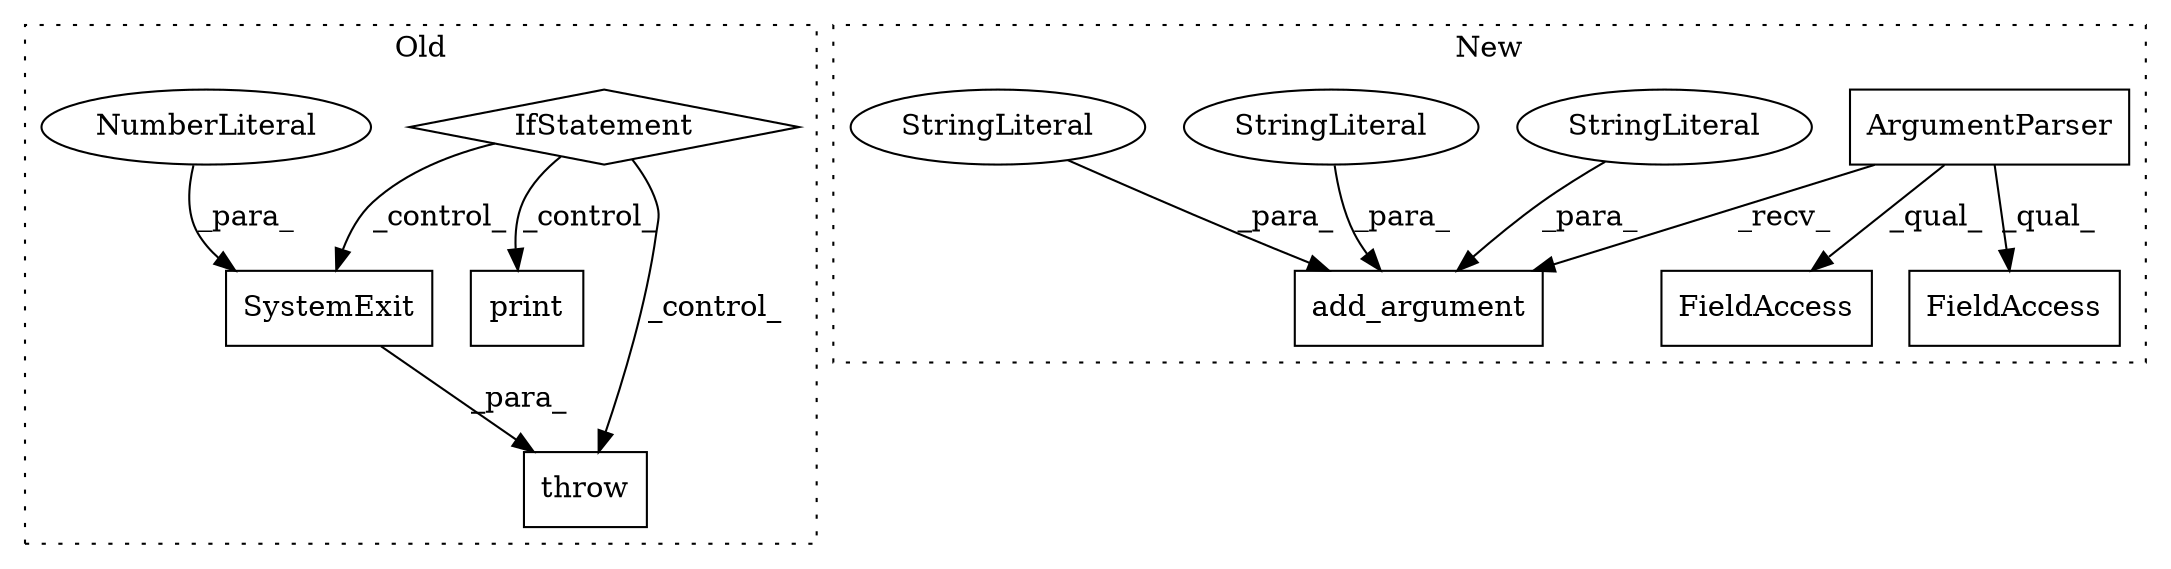 digraph G {
subgraph cluster0 {
1 [label="throw" a="53" s="988" l="6" shape="box"];
3 [label="IfStatement" a="25" s="431,452" l="4,2" shape="diamond"];
8 [label="print" a="32" s="605,666" l="6,1" shape="box"];
9 [label="SystemExit" a="32" s="994,1006" l="11,1" shape="box"];
10 [label="NumberLiteral" a="34" s="1005" l="1" shape="ellipse"];
label = "Old";
style="dotted";
}
subgraph cluster1 {
2 [label="ArgumentParser" a="32" s="423,594" l="15,1" shape="box"];
4 [label="add_argument" a="32" s="696,822" l="13,1" shape="box"];
5 [label="StringLiteral" a="45" s="724" l="14" shape="ellipse"];
6 [label="FieldAccess" a="22" s="954" l="17" shape="box"];
7 [label="FieldAccess" a="22" s="917" l="13" shape="box"];
11 [label="StringLiteral" a="45" s="739" l="3" shape="ellipse"];
12 [label="StringLiteral" a="45" s="767" l="55" shape="ellipse"];
label = "New";
style="dotted";
}
2 -> 6 [label="_qual_"];
2 -> 7 [label="_qual_"];
2 -> 4 [label="_recv_"];
3 -> 1 [label="_control_"];
3 -> 8 [label="_control_"];
3 -> 9 [label="_control_"];
5 -> 4 [label="_para_"];
9 -> 1 [label="_para_"];
10 -> 9 [label="_para_"];
11 -> 4 [label="_para_"];
12 -> 4 [label="_para_"];
}